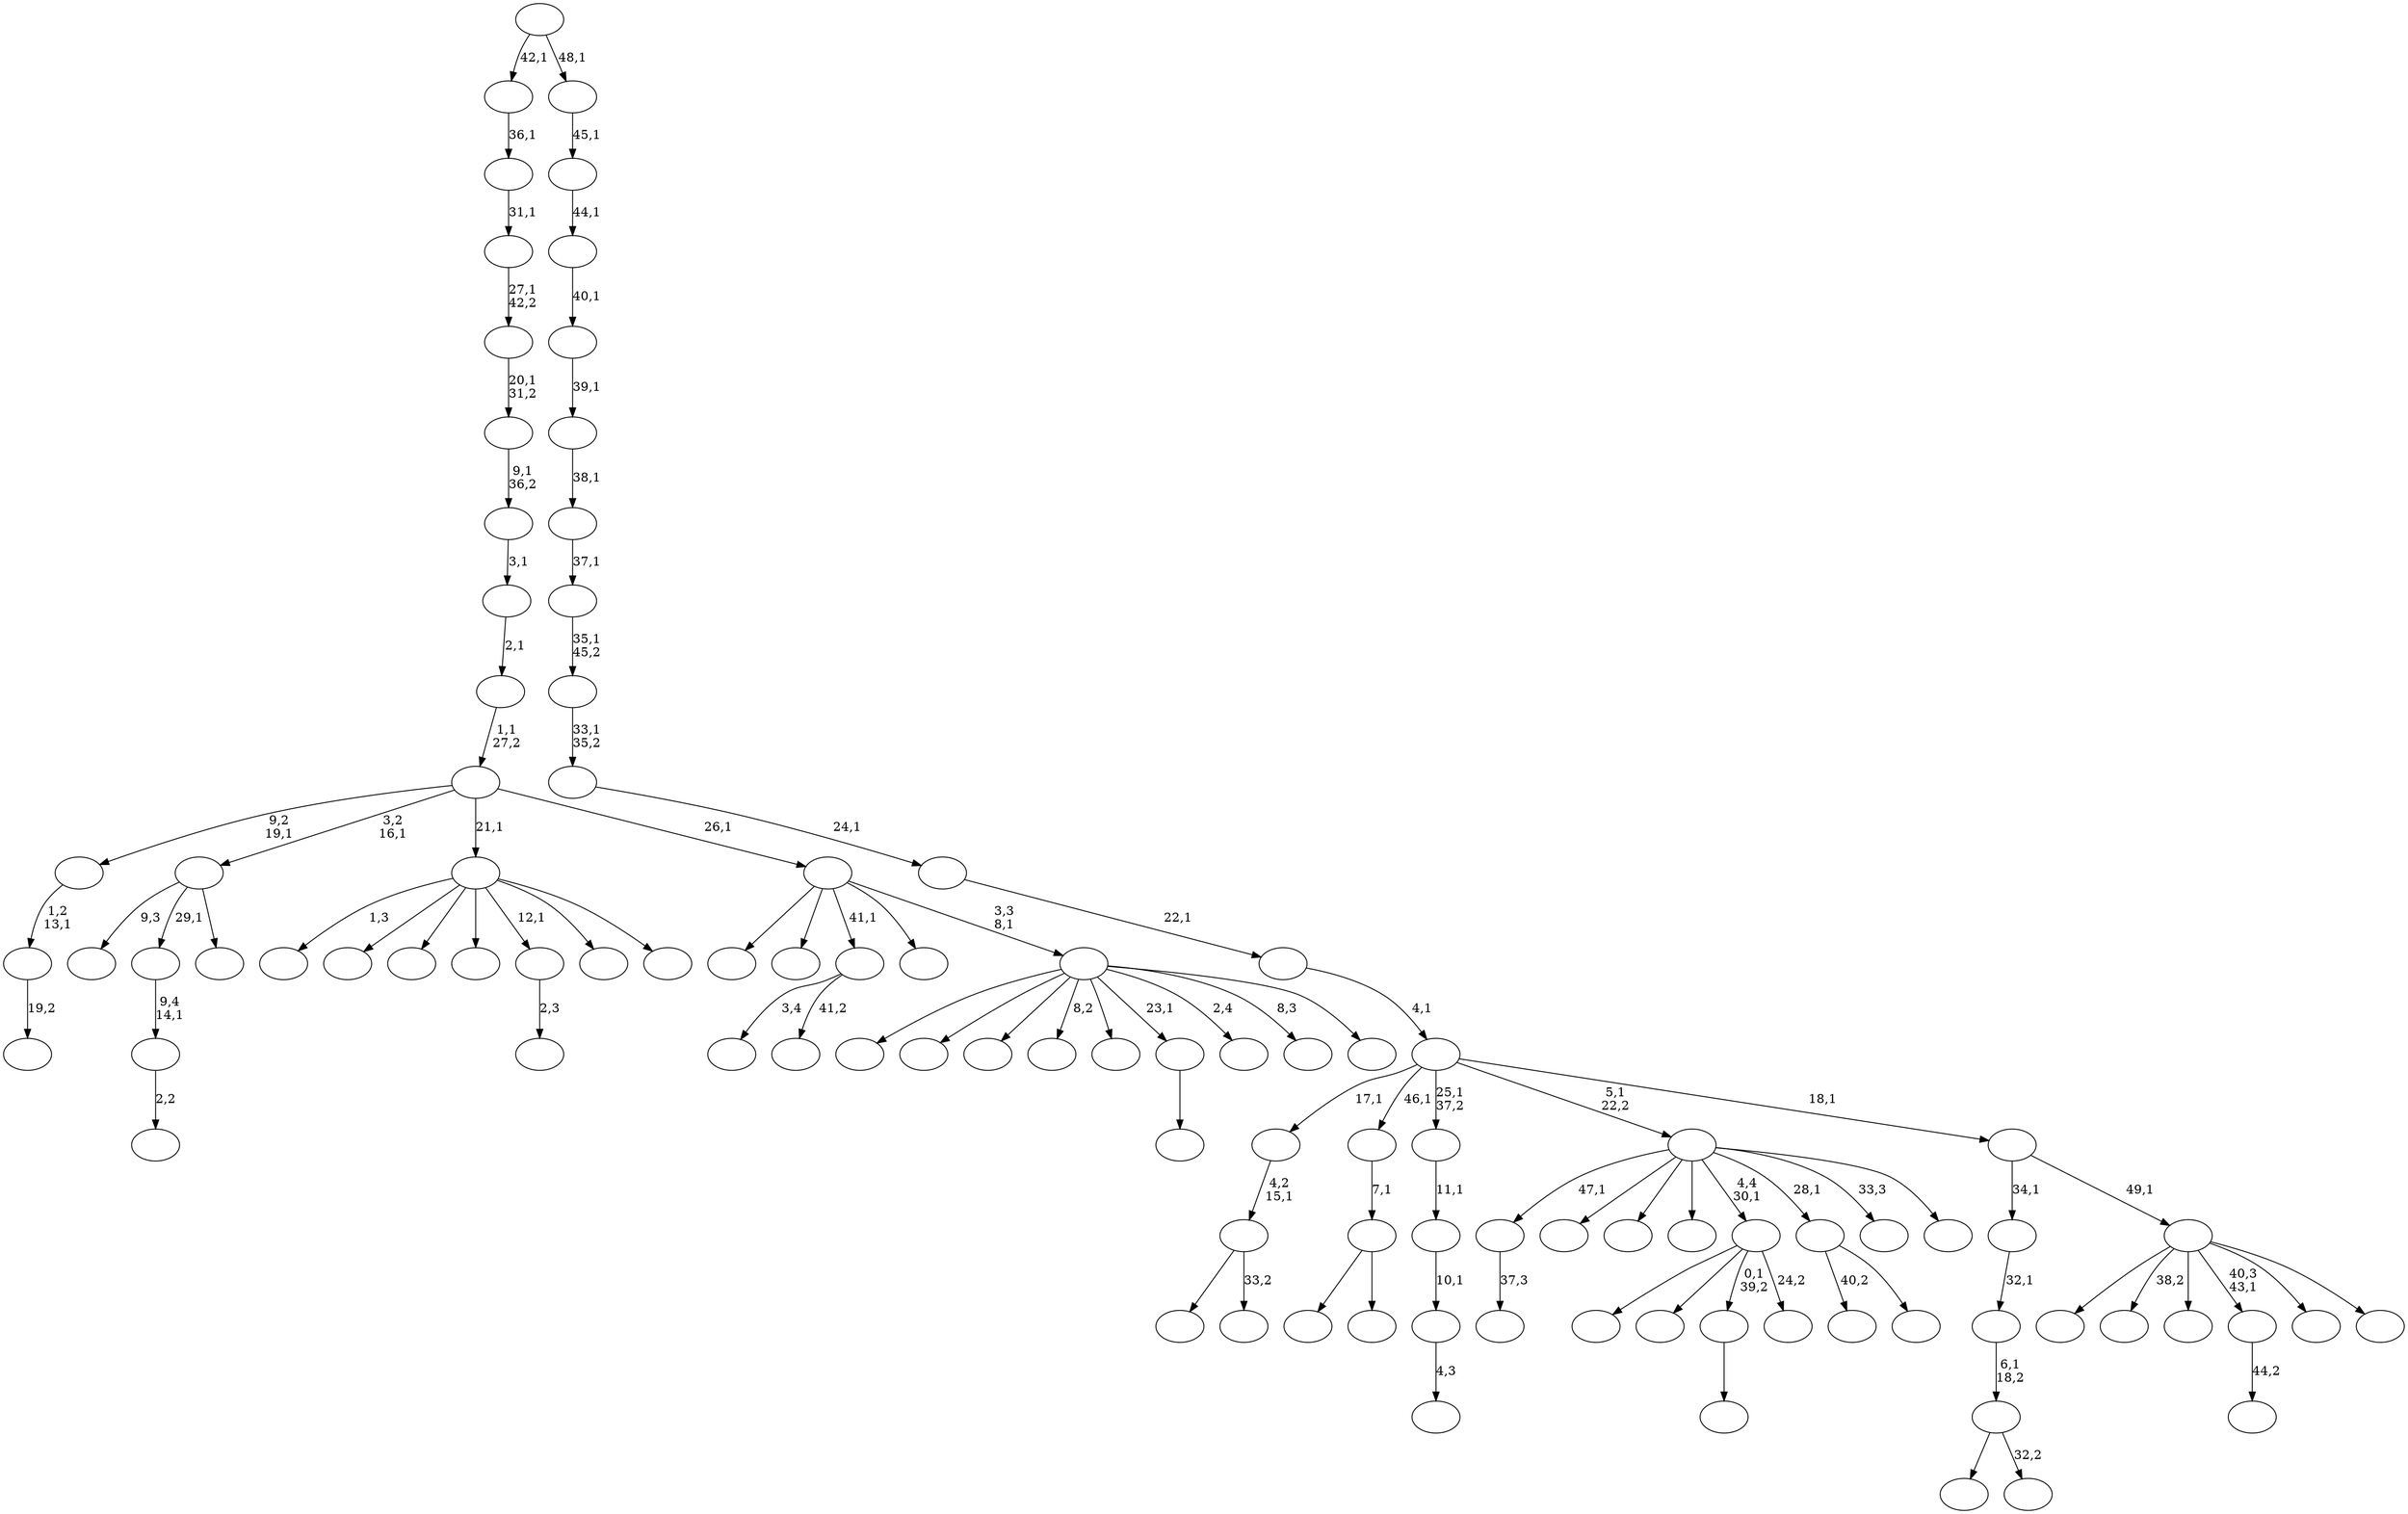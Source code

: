 digraph T {
	100 [label=""]
	99 [label=""]
	98 [label=""]
	97 [label=""]
	96 [label=""]
	95 [label=""]
	94 [label=""]
	93 [label=""]
	92 [label=""]
	91 [label=""]
	90 [label=""]
	89 [label=""]
	88 [label=""]
	87 [label=""]
	86 [label=""]
	85 [label=""]
	84 [label=""]
	83 [label=""]
	82 [label=""]
	81 [label=""]
	80 [label=""]
	79 [label=""]
	78 [label=""]
	77 [label=""]
	76 [label=""]
	75 [label=""]
	74 [label=""]
	73 [label=""]
	72 [label=""]
	71 [label=""]
	70 [label=""]
	69 [label=""]
	68 [label=""]
	67 [label=""]
	66 [label=""]
	65 [label=""]
	64 [label=""]
	63 [label=""]
	62 [label=""]
	61 [label=""]
	60 [label=""]
	59 [label=""]
	58 [label=""]
	57 [label=""]
	56 [label=""]
	55 [label=""]
	54 [label=""]
	53 [label=""]
	52 [label=""]
	51 [label=""]
	50 [label=""]
	49 [label=""]
	48 [label=""]
	47 [label=""]
	46 [label=""]
	45 [label=""]
	44 [label=""]
	43 [label=""]
	42 [label=""]
	41 [label=""]
	40 [label=""]
	39 [label=""]
	38 [label=""]
	37 [label=""]
	36 [label=""]
	35 [label=""]
	34 [label=""]
	33 [label=""]
	32 [label=""]
	31 [label=""]
	30 [label=""]
	29 [label=""]
	28 [label=""]
	27 [label=""]
	26 [label=""]
	25 [label=""]
	24 [label=""]
	23 [label=""]
	22 [label=""]
	21 [label=""]
	20 [label=""]
	19 [label=""]
	18 [label=""]
	17 [label=""]
	16 [label=""]
	15 [label=""]
	14 [label=""]
	13 [label=""]
	12 [label=""]
	11 [label=""]
	10 [label=""]
	9 [label=""]
	8 [label=""]
	7 [label=""]
	6 [label=""]
	5 [label=""]
	4 [label=""]
	3 [label=""]
	2 [label=""]
	1 [label=""]
	0 [label=""]
	90 -> 91 [label="37,3"]
	82 -> 85 [label=""]
	82 -> 83 [label="33,2"]
	81 -> 82 [label="4,2\n15,1"]
	76 -> 95 [label="3,4"]
	76 -> 77 [label="41,2"]
	74 -> 75 [label="19,2"]
	73 -> 74 [label="1,2\n13,1"]
	67 -> 89 [label=""]
	67 -> 68 [label=""]
	66 -> 67 [label="7,1"]
	64 -> 65 [label="4,3"]
	63 -> 64 [label="10,1"]
	62 -> 63 [label="11,1"]
	59 -> 60 [label=""]
	57 -> 58 [label="2,3"]
	53 -> 54 [label="2,2"]
	52 -> 53 [label="9,4\n14,1"]
	49 -> 50 [label="44,2"]
	46 -> 100 [label=""]
	46 -> 71 [label=""]
	46 -> 59 [label="0,1\n39,2"]
	46 -> 47 [label="24,2"]
	44 -> 69 [label="40,2"]
	44 -> 45 [label=""]
	41 -> 93 [label=""]
	41 -> 42 [label="32,2"]
	40 -> 41 [label="6,1\n18,2"]
	39 -> 40 [label="32,1"]
	37 -> 94 [label="9,3"]
	37 -> 52 [label="29,1"]
	37 -> 38 [label=""]
	34 -> 87 [label="1,3"]
	34 -> 86 [label=""]
	34 -> 79 [label=""]
	34 -> 78 [label=""]
	34 -> 57 [label="12,1"]
	34 -> 55 [label=""]
	34 -> 35 [label=""]
	32 -> 33 [label=""]
	30 -> 90 [label="47,1"]
	30 -> 88 [label=""]
	30 -> 80 [label=""]
	30 -> 70 [label=""]
	30 -> 46 [label="4,4\n30,1"]
	30 -> 44 [label="28,1"]
	30 -> 36 [label="33,3"]
	30 -> 31 [label=""]
	26 -> 99 [label=""]
	26 -> 96 [label=""]
	26 -> 92 [label=""]
	26 -> 56 [label="8,2"]
	26 -> 43 [label=""]
	26 -> 32 [label="23,1"]
	26 -> 29 [label="2,4"]
	26 -> 28 [label="8,3"]
	26 -> 27 [label=""]
	25 -> 97 [label=""]
	25 -> 84 [label=""]
	25 -> 76 [label="41,1"]
	25 -> 61 [label=""]
	25 -> 26 [label="3,3\n8,1"]
	24 -> 73 [label="9,2\n19,1"]
	24 -> 37 [label="3,2\n16,1"]
	24 -> 34 [label="21,1"]
	24 -> 25 [label="26,1"]
	23 -> 24 [label="1,1\n27,2"]
	22 -> 23 [label="2,1"]
	21 -> 22 [label="3,1"]
	20 -> 21 [label="9,1\n36,2"]
	19 -> 20 [label="20,1\n31,2"]
	18 -> 19 [label="27,1\n42,2"]
	17 -> 18 [label="31,1"]
	16 -> 17 [label="36,1"]
	14 -> 98 [label=""]
	14 -> 72 [label="38,2"]
	14 -> 51 [label=""]
	14 -> 49 [label="40,3\n43,1"]
	14 -> 48 [label=""]
	14 -> 15 [label=""]
	13 -> 39 [label="34,1"]
	13 -> 14 [label="49,1"]
	12 -> 81 [label="17,1"]
	12 -> 66 [label="46,1"]
	12 -> 62 [label="25,1\n37,2"]
	12 -> 30 [label="5,1\n22,2"]
	12 -> 13 [label="18,1"]
	11 -> 12 [label="4,1"]
	10 -> 11 [label="22,1"]
	9 -> 10 [label="24,1"]
	8 -> 9 [label="33,1\n35,2"]
	7 -> 8 [label="35,1\n45,2"]
	6 -> 7 [label="37,1"]
	5 -> 6 [label="38,1"]
	4 -> 5 [label="39,1"]
	3 -> 4 [label="40,1"]
	2 -> 3 [label="44,1"]
	1 -> 2 [label="45,1"]
	0 -> 16 [label="42,1"]
	0 -> 1 [label="48,1"]
}

